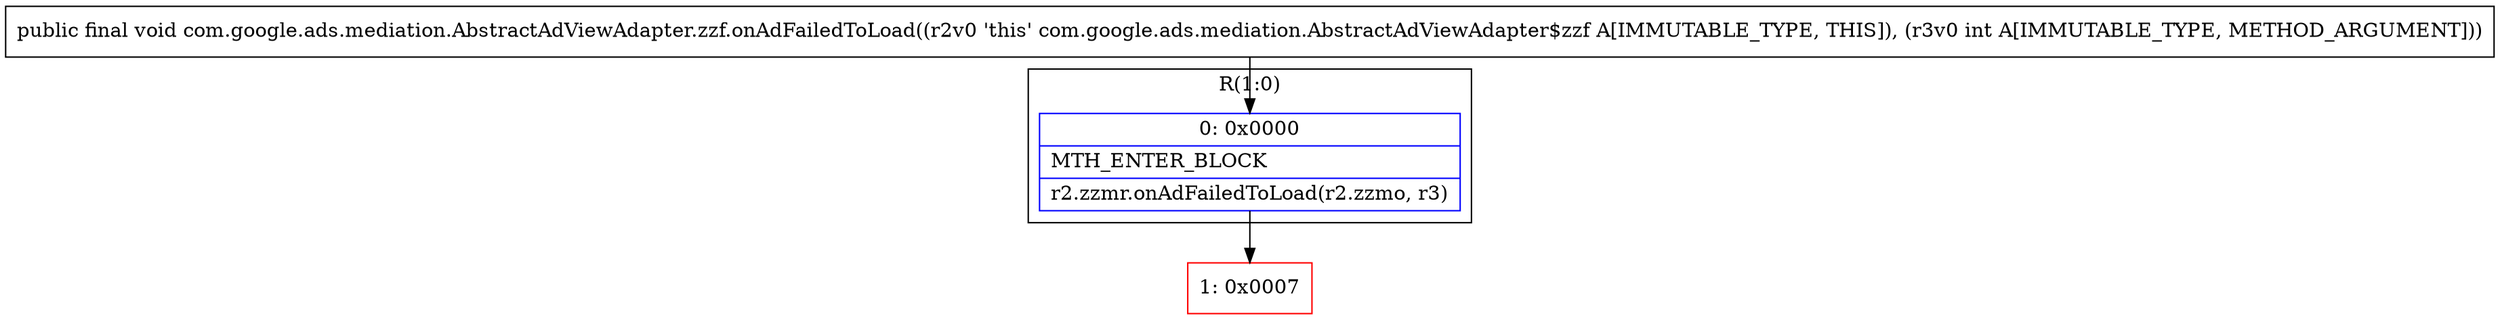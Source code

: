 digraph "CFG forcom.google.ads.mediation.AbstractAdViewAdapter.zzf.onAdFailedToLoad(I)V" {
subgraph cluster_Region_1983348499 {
label = "R(1:0)";
node [shape=record,color=blue];
Node_0 [shape=record,label="{0\:\ 0x0000|MTH_ENTER_BLOCK\l|r2.zzmr.onAdFailedToLoad(r2.zzmo, r3)\l}"];
}
Node_1 [shape=record,color=red,label="{1\:\ 0x0007}"];
MethodNode[shape=record,label="{public final void com.google.ads.mediation.AbstractAdViewAdapter.zzf.onAdFailedToLoad((r2v0 'this' com.google.ads.mediation.AbstractAdViewAdapter$zzf A[IMMUTABLE_TYPE, THIS]), (r3v0 int A[IMMUTABLE_TYPE, METHOD_ARGUMENT])) }"];
MethodNode -> Node_0;
Node_0 -> Node_1;
}

